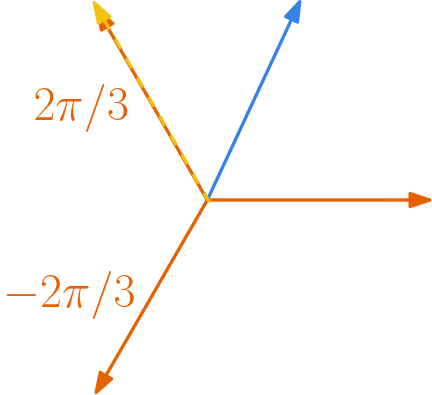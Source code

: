 <?xml version="1.0"?>
<!DOCTYPE ipe SYSTEM "ipe.dtd">
<ipe version="70218" creator="Ipe 7.2.27">
<info created="D:20230319141905" modified="D:20230816202128"/>
<ipestyle name="basic">
<symbol name="arrow/arc(spx)">
<path stroke="sym-stroke" fill="sym-stroke" pen="sym-pen">
0 0 m
-1 0.333 l
-1 -0.333 l
h
</path>
</symbol>
<symbol name="arrow/farc(spx)">
<path stroke="sym-stroke" fill="white" pen="sym-pen">
0 0 m
-1 0.333 l
-1 -0.333 l
h
</path>
</symbol>
<symbol name="arrow/ptarc(spx)">
<path stroke="sym-stroke" fill="sym-stroke" pen="sym-pen">
0 0 m
-1 0.333 l
-0.8 0 l
-1 -0.333 l
h
</path>
</symbol>
<symbol name="arrow/fptarc(spx)">
<path stroke="sym-stroke" fill="white" pen="sym-pen">
0 0 m
-1 0.333 l
-0.8 0 l
-1 -0.333 l
h
</path>
</symbol>
<symbol name="mark/circle(sx)" transformations="translations">
<path fill="sym-stroke">
0.6 0 0 0.6 0 0 e
0.4 0 0 0.4 0 0 e
</path>
</symbol>
<symbol name="mark/disk(sx)" transformations="translations">
<path fill="sym-stroke">
0.6 0 0 0.6 0 0 e
</path>
</symbol>
<symbol name="mark/fdisk(sfx)" transformations="translations">
<group>
<path fill="sym-fill">
0.5 0 0 0.5 0 0 e
</path>
<path fill="sym-stroke" fillrule="eofill">
0.6 0 0 0.6 0 0 e
0.4 0 0 0.4 0 0 e
</path>
</group>
</symbol>
<symbol name="mark/box(sx)" transformations="translations">
<path fill="sym-stroke" fillrule="eofill">
-0.6 -0.6 m
0.6 -0.6 l
0.6 0.6 l
-0.6 0.6 l
h
-0.4 -0.4 m
0.4 -0.4 l
0.4 0.4 l
-0.4 0.4 l
h
</path>
</symbol>
<symbol name="mark/square(sx)" transformations="translations">
<path fill="sym-stroke">
-0.6 -0.6 m
0.6 -0.6 l
0.6 0.6 l
-0.6 0.6 l
h
</path>
</symbol>
<symbol name="mark/fsquare(sfx)" transformations="translations">
<group>
<path fill="sym-fill">
-0.5 -0.5 m
0.5 -0.5 l
0.5 0.5 l
-0.5 0.5 l
h
</path>
<path fill="sym-stroke" fillrule="eofill">
-0.6 -0.6 m
0.6 -0.6 l
0.6 0.6 l
-0.6 0.6 l
h
-0.4 -0.4 m
0.4 -0.4 l
0.4 0.4 l
-0.4 0.4 l
h
</path>
</group>
</symbol>
<symbol name="mark/cross(sx)" transformations="translations">
<group>
<path fill="sym-stroke">
-0.43 -0.57 m
0.57 0.43 l
0.43 0.57 l
-0.57 -0.43 l
h
</path>
<path fill="sym-stroke">
-0.43 0.57 m
0.57 -0.43 l
0.43 -0.57 l
-0.57 0.43 l
h
</path>
</group>
</symbol>
<symbol name="arrow/fnormal(spx)">
<path stroke="sym-stroke" fill="white" pen="sym-pen">
0 0 m
-1 0.333 l
-1 -0.333 l
h
</path>
</symbol>
<symbol name="arrow/pointed(spx)">
<path stroke="sym-stroke" fill="sym-stroke" pen="sym-pen">
0 0 m
-1 0.333 l
-0.8 0 l
-1 -0.333 l
h
</path>
</symbol>
<symbol name="arrow/fpointed(spx)">
<path stroke="sym-stroke" fill="white" pen="sym-pen">
0 0 m
-1 0.333 l
-0.8 0 l
-1 -0.333 l
h
</path>
</symbol>
<symbol name="arrow/linear(spx)">
<path stroke="sym-stroke" pen="sym-pen">
-1 0.333 m
0 0 l
-1 -0.333 l
</path>
</symbol>
<symbol name="arrow/fdouble(spx)">
<path stroke="sym-stroke" fill="white" pen="sym-pen">
0 0 m
-1 0.333 l
-1 -0.333 l
h
-1 0 m
-2 0.333 l
-2 -0.333 l
h
</path>
</symbol>
<symbol name="arrow/double(spx)">
<path stroke="sym-stroke" fill="sym-stroke" pen="sym-pen">
0 0 m
-1 0.333 l
-1 -0.333 l
h
-1 0 m
-2 0.333 l
-2 -0.333 l
h
</path>
</symbol>
<symbol name="arrow/mid-normal(spx)">
<path stroke="sym-stroke" fill="sym-stroke" pen="sym-pen">
0.5 0 m
-0.5 0.333 l
-0.5 -0.333 l
h
</path>
</symbol>
<symbol name="arrow/mid-fnormal(spx)">
<path stroke="sym-stroke" fill="white" pen="sym-pen">
0.5 0 m
-0.5 0.333 l
-0.5 -0.333 l
h
</path>
</symbol>
<symbol name="arrow/mid-pointed(spx)">
<path stroke="sym-stroke" fill="sym-stroke" pen="sym-pen">
0.5 0 m
-0.5 0.333 l
-0.3 0 l
-0.5 -0.333 l
h
</path>
</symbol>
<symbol name="arrow/mid-fpointed(spx)">
<path stroke="sym-stroke" fill="white" pen="sym-pen">
0.5 0 m
-0.5 0.333 l
-0.3 0 l
-0.5 -0.333 l
h
</path>
</symbol>
<symbol name="arrow/mid-double(spx)">
<path stroke="sym-stroke" fill="sym-stroke" pen="sym-pen">
1 0 m
0 0.333 l
0 -0.333 l
h
0 0 m
-1 0.333 l
-1 -0.333 l
h
</path>
</symbol>
<symbol name="arrow/mid-fdouble(spx)">
<path stroke="sym-stroke" fill="white" pen="sym-pen">
1 0 m
0 0.333 l
0 -0.333 l
h
0 0 m
-1 0.333 l
-1 -0.333 l
h
</path>
</symbol>
<anglesize name="22.5 deg" value="22.5"/>
<anglesize name="30 deg" value="30"/>
<anglesize name="45 deg" value="45"/>
<anglesize name="60 deg" value="60"/>
<anglesize name="90 deg" value="90"/>
<arrowsize name="large" value="10"/>
<arrowsize name="small" value="5"/>
<arrowsize name="tiny" value="3"/>
<color name="blue" value="0 0 1"/>
<color name="brown" value="0.647 0.165 0.165"/>
<color name="darkblue" value="0 0 0.545"/>
<color name="darkcyan" value="0 0.545 0.545"/>
<color name="darkgray" value="0.663"/>
<color name="darkgreen" value="0 0.392 0"/>
<color name="darkmagenta" value="0.545 0 0.545"/>
<color name="darkorange" value="1 0.549 0"/>
<color name="darkred" value="0.545 0 0"/>
<color name="gold" value="1 0.843 0"/>
<color name="gray" value="0.745"/>
<color name="green" value="0 1 0"/>
<color name="lightblue" value="0.678 0.847 0.902"/>
<color name="lightcyan" value="0.878 1 1"/>
<color name="lightgray" value="0.827"/>
<color name="lightgreen" value="0.565 0.933 0.565"/>
<color name="lightyellow" value="1 1 0.878"/>
<color name="navy" value="0 0 0.502"/>
<color name="orange" value="1 0.647 0"/>
<color name="pink" value="1 0.753 0.796"/>
<color name="purple" value="0.627 0.125 0.941"/>
<color name="red" value="1 0 0"/>
<color name="seagreen" value="0.18 0.545 0.341"/>
<color name="turquoise" value="0.251 0.878 0.816"/>
<color name="violet" value="0.933 0.51 0.933"/>
<color name="yellow" value="1 1 0"/>
<dashstyle name="dash dot dotted" value="[4 2 1 2 1 2] 0"/>
<dashstyle name="dash dotted" value="[4 2 1 2] 0"/>
<dashstyle name="dashed" value="[4] 0"/>
<dashstyle name="dotted" value="[1 3] 0"/>
<gridsize name="10 pts (~3.5 mm)" value="10"/>
<gridsize name="14 pts (~5 mm)" value="14"/>
<gridsize name="16 pts (~6 mm)" value="16"/>
<gridsize name="20 pts (~7 mm)" value="20"/>
<gridsize name="28 pts (~10 mm)" value="28"/>
<gridsize name="32 pts (~12 mm)" value="32"/>
<gridsize name="4 pts" value="4"/>
<gridsize name="56 pts (~20 mm)" value="56"/>
<gridsize name="8 pts (~3 mm)" value="8"/>
<opacity name="10%" value="0.1"/>
<opacity name="30%" value="0.3"/>
<opacity name="50%" value="0.5"/>
<opacity name="75%" value="0.75"/>
<pen name="fat" value="1.2"/>
<pen name="heavier" value="0.8"/>
<pen name="ultrafat" value="2"/>
<symbolsize name="large" value="5"/>
<symbolsize name="small" value="2"/>
<symbolsize name="tiny" value="1.1"/>
<textsize name="Huge" value="\Huge"/>
<textsize name="LARGE" value="\LARGE"/>
<textsize name="Large" value="\Large"/>
<textsize name="footnote" value="\footnotesize"/>
<textsize name="huge" value="\huge"/>
<textsize name="large" value="\large"/>
<textsize name="script" value="\scriptsize"/>
<textsize name="small" value="\small"/>
<textsize name="tiny" value="\tiny"/>
<textstyle name="center" begin="\begin{center}" end="\end{center}"/>
<textstyle name="item" begin="\begin{itemize}\item{}" end="\end{itemize}"/>
<textstyle name="itemize" begin="\begin{itemize}" end="\end{itemize}"/>
<tiling name="falling" angle="-60" step="4" width="1"/>
<tiling name="rising" angle="30" step="4" width="1"/>
</ipestyle>
<page>
<layer name="zero_angle"/>
<layer name="example_1"/>
<layer name="example_2_1"/>
<layer name="example_2_2"/>
<layer name="example_3"/>
<view layers="example_3" active="example_3"/>
<path layer="example_1" matrix="1.6 0 0 1 -172.8 0" stroke="darkgray" pen="heavier">
288 736 m
328 736 l
</path>
<path matrix="1.66667 0 0 1 -192 0" stroke="0.902 0.38 0" pen="fat" arrow="normal/normal">
288 736 m
240 736 l
</path>
<path stroke="0.18 0.761 0.494" dash="dashed" pen="fat" arrow="normal/normal">
336 736 m
48 0 0 -48 288 736 240 736 a
</path>
<path stroke="0.902 0.38 0" dash="dashed" pen="fat" arrow="normal/normal">
336 736 m
48 0 0 48 288 736 240 736 a
</path>
<text matrix="1 0 0 1 33.4528 79.8163" transformations="translations" pos="192 672" stroke="0.902 0.38 0" type="label" width="10.18" height="7.412" depth="0" valign="baseline" size="LARGE" style="math">\pi</text>
<text matrix="1 0 0 1 18.4528 47.8163" transformations="translations" pos="192 672" stroke="0.18 0.761 0.494" type="label" width="23.57" height="10.047" depth="1.43" valign="baseline" size="LARGE" style="math">-\pi</text>
<path layer="example_2_1" matrix="1.6 0 0 1 -172.8 0" stroke="darkgray" pen="heavier">
288 736 m
328 736 l
</path>
<path matrix="1.17851 -1.17851 0.707107 0.707107 -571.843 554.981" stroke="0.902 0.38 0" pen="fat" arrow="normal/normal">
288 736 m
240 736 l
</path>
<text matrix="1 0 0 1 152.954 99.3058" transformations="translations" pos="192 672" stroke="0.902 0.38 0" type="label" width="26.503" height="12.915" depth="4.3" valign="baseline" size="LARGE" style="math">\pi/4</text>
<text matrix="1 0 0 1 2.29706 106.541" transformations="translations" pos="192 672" stroke="0.902 0.38 0" type="label" width="34.399" height="12.915" depth="4.3" valign="baseline" size="LARGE" style="math">3\pi/4</text>
<path matrix="-1.17851 -1.17851 0.707107 -0.707107 106.98 1595.84" stroke="0.902 0.38 0" pen="fat" arrow="normal/normal">
288 736 m
240 736 l
</path>
<path layer="zero_angle" matrix="1.66667 0 0 1 -112 -0.00022031" stroke="0.961 0.761 0.067" pen="fat" rarrow="normal/normal">
288 736 m
240 736 l
</path>
<text matrix="1 0 0 1 155.273 72.5457" transformations="translations" pos="192 672" stroke="0.961 0.761 0.067" type="label" width="7.895" height="11.097" depth="0" valign="baseline" size="LARGE" style="math">0</text>
<path layer="example_2_1" matrix="0 1.66667 -1 0 1024 335.999" stroke="0.961 0.761 0.067" pen="fat" rarrow="normal/normal">
288 736 m
240 736 l
</path>
<text matrix="1 0 0 1 98.343 142.81" transformations="translations" pos="192 672" stroke="0.961 0.761 0.067" type="label" width="26.503" height="12.915" depth="4.3" valign="baseline" size="LARGE" style="math">\pi/2</text>
<path matrix="0.955963 1.36526 -0.819152 0.573576 661.465 -13.8137" stroke="0.208 0.518 0.894" pen="fat" rarrow="normal/normal">
288 736 m
240 736 l
</path>
<path layer="example_2_2" matrix="1.6 0 0 1 -172.8 0" stroke="darkgray" pen="heavier">
288 736 m
328 736 l
</path>
<path matrix="1.17851 -1.17851 0.707107 0.707107 -571.843 554.981" stroke="0.902 0.38 0" pen="fat" arrow="normal/normal">
288 736 m
240 736 l
</path>
<text matrix="1 0 0 1 152.954 99.3058" transformations="translations" pos="192 672" stroke="0.902 0.38 0" type="label" width="26.503" height="12.915" depth="4.3" valign="baseline" size="LARGE" style="math">\pi/4</text>
<text matrix="1 0 0 1 2.29706 106.541" transformations="translations" pos="192 672" stroke="0.902 0.38 0" type="label" width="34.399" height="12.915" depth="4.3" valign="baseline" size="LARGE" style="math">3\pi/4</text>
<path matrix="-1.17851 -1.17851 0.707107 -0.707107 106.98 1595.84" stroke="0.902 0.38 0" pen="fat" arrow="normal/normal">
288 736 m
240 736 l
</path>
<path matrix="-0 -1.66667 1 -0 -448 1136" stroke="0.961 0.761 0.067" pen="fat" rarrow="normal/normal">
288 736 m
240 736 l
</path>
<text matrix="1 0 0 1 50.9015 8.17883" transformations="translations" pos="192 672" stroke="0.961 0.761 0.067" type="label" width="39.893" height="12.915" depth="4.3" valign="baseline" size="LARGE" style="math">-\pi/2</text>
<path matrix="0.955966 -1.36526 0.819152 0.573577 -544.326 641.51" stroke="0.208 0.518 0.894" pen="fat" rarrow="normal/normal">
288 736 m
240 736 l
</path>
<path layer="example_1" matrix="0.955963 1.36526 -0.819152 0.573576 661.465 -13.8133" stroke="0.208 0.518 0.894" pen="fat" rarrow="normal/normal">
288 736 m
240 736 l
</path>
<path matrix="1.65606 0 0 1 -189.967 0" stroke="0.18 0.761 0.494" dash="dashed" pen="fat" arrow="normal/normal">
288 736 m
240 736 l
</path>
<path matrix="-1.74716 0 -0 -1 707.32 1472" stroke="0.961 0.761 0.067" dash="dotted" pen="fat" rarrow="normal/normal">
288 736 m
240 736 l
</path>
<path layer="example_3" matrix="1.6 0 0 1 -172.803 0.000872" stroke="darkgray" pen="heavier">
288 736 m
328 736 l
</path>
<text matrix="1 0 0 1 33.4089 92.7933" transformations="translations" pos="192 672" stroke="0.902 0.38 0" type="label" width="34.399" height="12.915" depth="4.3" valign="baseline" size="LARGE" style="math">2\pi/3</text>
<path matrix="-1.66666 0 -0 -1 767.998 1472" stroke="0.902 0.38 0" pen="fat" arrow="normal/normal">
288 736 m
240 736 l
</path>
<path matrix="0.693706 1.48757 -1.55336 0.239155 1264.78 202.966" stroke="0.208 0.518 0.894" pen="fat" rarrow="normal/normal">
288 736 m
240 736 l
</path>
<path matrix="0.83333 1.44337 -0.866025 0.5 685.392 -47.691" stroke="0.902 0.38 0" pen="fat" arrow="normal/normal">
288 736 m
240 736 l
</path>
<text matrix="1 0 0 1 22.3738 25.4975" transformations="translations" pos="192 672" stroke="0.902 0.38 0" type="label" width="47.788" height="12.915" depth="4.3" valign="baseline" size="LARGE" style="math">-2\pi/3</text>
<path matrix="0.83333 -1.44337 0.866025 0.5 -588.923 782.871" stroke="0.902 0.38 0" pen="fat" arrow="normal/normal">
288 736 m
240 736 l
</path>
<path matrix="0.86497 -1.49815 -176.307 -101.791 129801.69 76084.69" stroke="0.961 0.761 0.067" dash="dashed" pen="fat" arrow="normal/normal">
288 736 m
240 736 l
</path>
</page>
</ipe>
